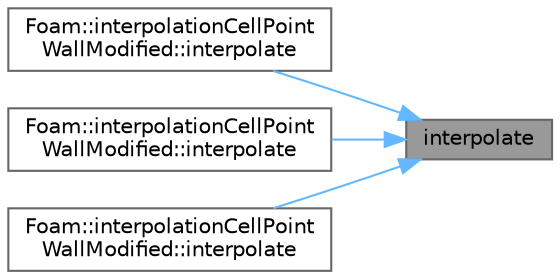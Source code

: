 digraph "interpolate"
{
 // LATEX_PDF_SIZE
  bgcolor="transparent";
  edge [fontname=Helvetica,fontsize=10,labelfontname=Helvetica,labelfontsize=10];
  node [fontname=Helvetica,fontsize=10,shape=box,height=0.2,width=0.4];
  rankdir="RL";
  Node1 [id="Node000001",label="interpolate",height=0.2,width=0.4,color="gray40", fillcolor="grey60", style="filled", fontcolor="black",tooltip=" "];
  Node1 -> Node2 [id="edge1_Node000001_Node000002",dir="back",color="steelblue1",style="solid",tooltip=" "];
  Node2 [id="Node000002",label="Foam::interpolationCellPoint\lWallModified::interpolate",height=0.2,width=0.4,color="grey40", fillcolor="white", style="filled",URL="$classFoam_1_1interpolationCellPointWallModified.html#a20222030ce0ebc1fbb8f73e1c26e81af",tooltip=" "];
  Node1 -> Node3 [id="edge2_Node000001_Node000003",dir="back",color="steelblue1",style="solid",tooltip=" "];
  Node3 [id="Node000003",label="Foam::interpolationCellPoint\lWallModified::interpolate",height=0.2,width=0.4,color="grey40", fillcolor="white", style="filled",URL="$classFoam_1_1interpolationCellPointWallModified.html#a220a48bd7fa710760bbef84f28a7b67f",tooltip=" "];
  Node1 -> Node4 [id="edge3_Node000001_Node000004",dir="back",color="steelblue1",style="solid",tooltip=" "];
  Node4 [id="Node000004",label="Foam::interpolationCellPoint\lWallModified::interpolate",height=0.2,width=0.4,color="grey40", fillcolor="white", style="filled",URL="$classFoam_1_1interpolationCellPointWallModified.html#ae22f528678167f33dd0dd7ad66b74387",tooltip=" "];
}
